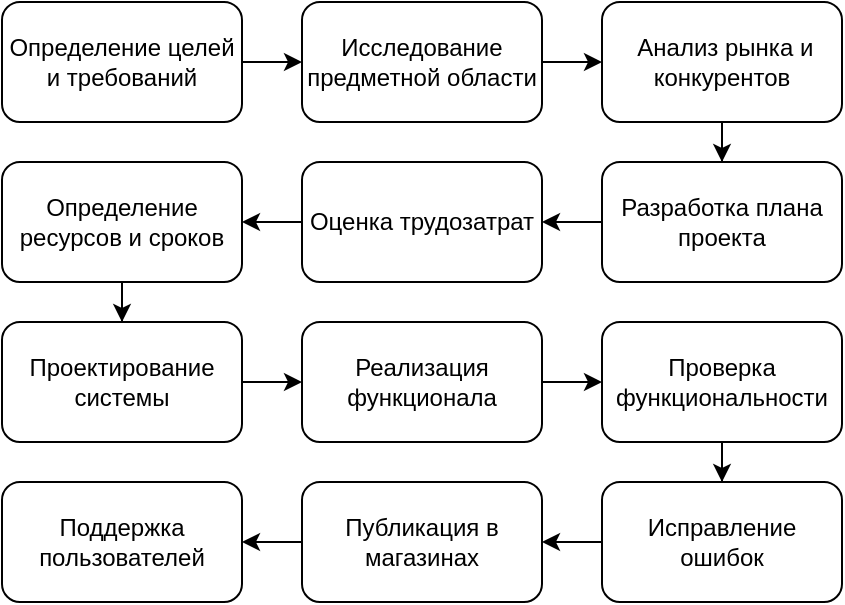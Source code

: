 <mxfile version="24.2.5" type="device">
  <diagram name="Страница — 1" id="EGYeTX1xxZBaw1eTjPIs">
    <mxGraphModel dx="474" dy="844" grid="1" gridSize="10" guides="1" tooltips="1" connect="1" arrows="1" fold="1" page="1" pageScale="1" pageWidth="827" pageHeight="1169" math="0" shadow="0">
      <root>
        <mxCell id="0" />
        <mxCell id="1" parent="0" />
        <mxCell id="V83QtHt1-DmZ65z7Elcc-14" style="edgeStyle=orthogonalEdgeStyle;rounded=0;orthogonalLoop=1;jettySize=auto;html=1;" edge="1" parent="1" source="V83QtHt1-DmZ65z7Elcc-1" target="V83QtHt1-DmZ65z7Elcc-2">
          <mxGeometry relative="1" as="geometry" />
        </mxCell>
        <mxCell id="V83QtHt1-DmZ65z7Elcc-1" value="Определение целей и требований" style="rounded=1;whiteSpace=wrap;html=1;" vertex="1" parent="1">
          <mxGeometry x="80" y="150" width="120" height="60" as="geometry" />
        </mxCell>
        <mxCell id="V83QtHt1-DmZ65z7Elcc-15" style="edgeStyle=orthogonalEdgeStyle;rounded=0;orthogonalLoop=1;jettySize=auto;html=1;" edge="1" parent="1" source="V83QtHt1-DmZ65z7Elcc-2" target="V83QtHt1-DmZ65z7Elcc-3">
          <mxGeometry relative="1" as="geometry" />
        </mxCell>
        <mxCell id="V83QtHt1-DmZ65z7Elcc-2" value="Исследование предметной области" style="rounded=1;whiteSpace=wrap;html=1;" vertex="1" parent="1">
          <mxGeometry x="230" y="150" width="120" height="60" as="geometry" />
        </mxCell>
        <mxCell id="V83QtHt1-DmZ65z7Elcc-16" style="edgeStyle=orthogonalEdgeStyle;rounded=0;orthogonalLoop=1;jettySize=auto;html=1;" edge="1" parent="1" source="V83QtHt1-DmZ65z7Elcc-3" target="V83QtHt1-DmZ65z7Elcc-4">
          <mxGeometry relative="1" as="geometry" />
        </mxCell>
        <mxCell id="V83QtHt1-DmZ65z7Elcc-3" value="&amp;nbsp;Анализ рынка и конкурентов" style="rounded=1;whiteSpace=wrap;html=1;" vertex="1" parent="1">
          <mxGeometry x="380" y="150" width="120" height="60" as="geometry" />
        </mxCell>
        <mxCell id="V83QtHt1-DmZ65z7Elcc-17" style="edgeStyle=orthogonalEdgeStyle;rounded=0;orthogonalLoop=1;jettySize=auto;html=1;" edge="1" parent="1" source="V83QtHt1-DmZ65z7Elcc-4" target="V83QtHt1-DmZ65z7Elcc-5">
          <mxGeometry relative="1" as="geometry" />
        </mxCell>
        <mxCell id="V83QtHt1-DmZ65z7Elcc-4" value="Разработка плана проекта" style="rounded=1;whiteSpace=wrap;html=1;" vertex="1" parent="1">
          <mxGeometry x="380" y="230" width="120" height="60" as="geometry" />
        </mxCell>
        <mxCell id="V83QtHt1-DmZ65z7Elcc-21" style="edgeStyle=orthogonalEdgeStyle;rounded=0;orthogonalLoop=1;jettySize=auto;html=1;" edge="1" parent="1" source="V83QtHt1-DmZ65z7Elcc-5" target="V83QtHt1-DmZ65z7Elcc-6">
          <mxGeometry relative="1" as="geometry" />
        </mxCell>
        <mxCell id="V83QtHt1-DmZ65z7Elcc-5" value="Оценка трудозатрат" style="rounded=1;whiteSpace=wrap;html=1;" vertex="1" parent="1">
          <mxGeometry x="230" y="230" width="120" height="60" as="geometry" />
        </mxCell>
        <mxCell id="V83QtHt1-DmZ65z7Elcc-19" style="edgeStyle=orthogonalEdgeStyle;rounded=0;orthogonalLoop=1;jettySize=auto;html=1;" edge="1" parent="1" source="V83QtHt1-DmZ65z7Elcc-6" target="V83QtHt1-DmZ65z7Elcc-7">
          <mxGeometry relative="1" as="geometry" />
        </mxCell>
        <mxCell id="V83QtHt1-DmZ65z7Elcc-6" value="Определение ресурсов и сроков" style="rounded=1;whiteSpace=wrap;html=1;" vertex="1" parent="1">
          <mxGeometry x="80" y="230" width="120" height="60" as="geometry" />
        </mxCell>
        <mxCell id="V83QtHt1-DmZ65z7Elcc-18" style="edgeStyle=orthogonalEdgeStyle;rounded=0;orthogonalLoop=1;jettySize=auto;html=1;" edge="1" parent="1" source="V83QtHt1-DmZ65z7Elcc-7" target="V83QtHt1-DmZ65z7Elcc-8">
          <mxGeometry relative="1" as="geometry" />
        </mxCell>
        <mxCell id="V83QtHt1-DmZ65z7Elcc-7" value="Проектирование системы" style="rounded=1;whiteSpace=wrap;html=1;" vertex="1" parent="1">
          <mxGeometry x="80" y="310" width="120" height="60" as="geometry" />
        </mxCell>
        <mxCell id="V83QtHt1-DmZ65z7Elcc-22" style="edgeStyle=orthogonalEdgeStyle;rounded=0;orthogonalLoop=1;jettySize=auto;html=1;" edge="1" parent="1" source="V83QtHt1-DmZ65z7Elcc-8" target="V83QtHt1-DmZ65z7Elcc-9">
          <mxGeometry relative="1" as="geometry" />
        </mxCell>
        <mxCell id="V83QtHt1-DmZ65z7Elcc-8" value="Реализация функционала" style="rounded=1;whiteSpace=wrap;html=1;" vertex="1" parent="1">
          <mxGeometry x="230" y="310" width="120" height="60" as="geometry" />
        </mxCell>
        <mxCell id="V83QtHt1-DmZ65z7Elcc-23" style="edgeStyle=orthogonalEdgeStyle;rounded=0;orthogonalLoop=1;jettySize=auto;html=1;" edge="1" parent="1" source="V83QtHt1-DmZ65z7Elcc-9" target="V83QtHt1-DmZ65z7Elcc-10">
          <mxGeometry relative="1" as="geometry" />
        </mxCell>
        <mxCell id="V83QtHt1-DmZ65z7Elcc-9" value="Проверка функциональности" style="rounded=1;whiteSpace=wrap;html=1;" vertex="1" parent="1">
          <mxGeometry x="380" y="310" width="120" height="60" as="geometry" />
        </mxCell>
        <mxCell id="V83QtHt1-DmZ65z7Elcc-12" value="" style="edgeStyle=orthogonalEdgeStyle;rounded=0;orthogonalLoop=1;jettySize=auto;html=1;" edge="1" parent="1" source="V83QtHt1-DmZ65z7Elcc-10" target="V83QtHt1-DmZ65z7Elcc-11">
          <mxGeometry relative="1" as="geometry" />
        </mxCell>
        <mxCell id="V83QtHt1-DmZ65z7Elcc-10" value="Исправление ошибок" style="rounded=1;whiteSpace=wrap;html=1;" vertex="1" parent="1">
          <mxGeometry x="380" y="390" width="120" height="60" as="geometry" />
        </mxCell>
        <mxCell id="V83QtHt1-DmZ65z7Elcc-25" style="edgeStyle=orthogonalEdgeStyle;rounded=0;orthogonalLoop=1;jettySize=auto;html=1;" edge="1" parent="1" source="V83QtHt1-DmZ65z7Elcc-11" target="V83QtHt1-DmZ65z7Elcc-13">
          <mxGeometry relative="1" as="geometry" />
        </mxCell>
        <mxCell id="V83QtHt1-DmZ65z7Elcc-11" value="Публикация в магазинах" style="rounded=1;whiteSpace=wrap;html=1;" vertex="1" parent="1">
          <mxGeometry x="230" y="390" width="120" height="60" as="geometry" />
        </mxCell>
        <mxCell id="V83QtHt1-DmZ65z7Elcc-13" value="Поддержка пользователей" style="rounded=1;whiteSpace=wrap;html=1;" vertex="1" parent="1">
          <mxGeometry x="80" y="390" width="120" height="60" as="geometry" />
        </mxCell>
      </root>
    </mxGraphModel>
  </diagram>
</mxfile>
